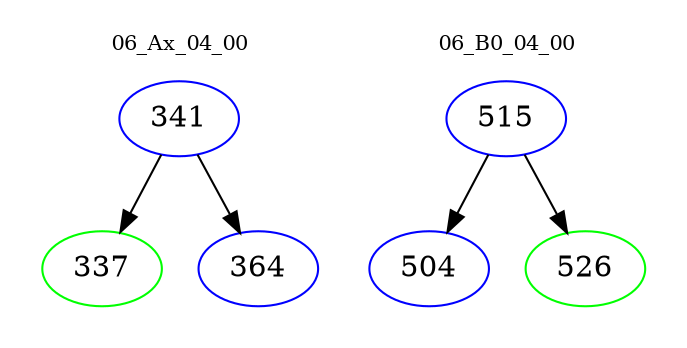 digraph{
subgraph cluster_0 {
color = white
label = "06_Ax_04_00";
fontsize=10;
T0_341 [label="341", color="blue"]
T0_341 -> T0_337 [color="black"]
T0_337 [label="337", color="green"]
T0_341 -> T0_364 [color="black"]
T0_364 [label="364", color="blue"]
}
subgraph cluster_1 {
color = white
label = "06_B0_04_00";
fontsize=10;
T1_515 [label="515", color="blue"]
T1_515 -> T1_504 [color="black"]
T1_504 [label="504", color="blue"]
T1_515 -> T1_526 [color="black"]
T1_526 [label="526", color="green"]
}
}
